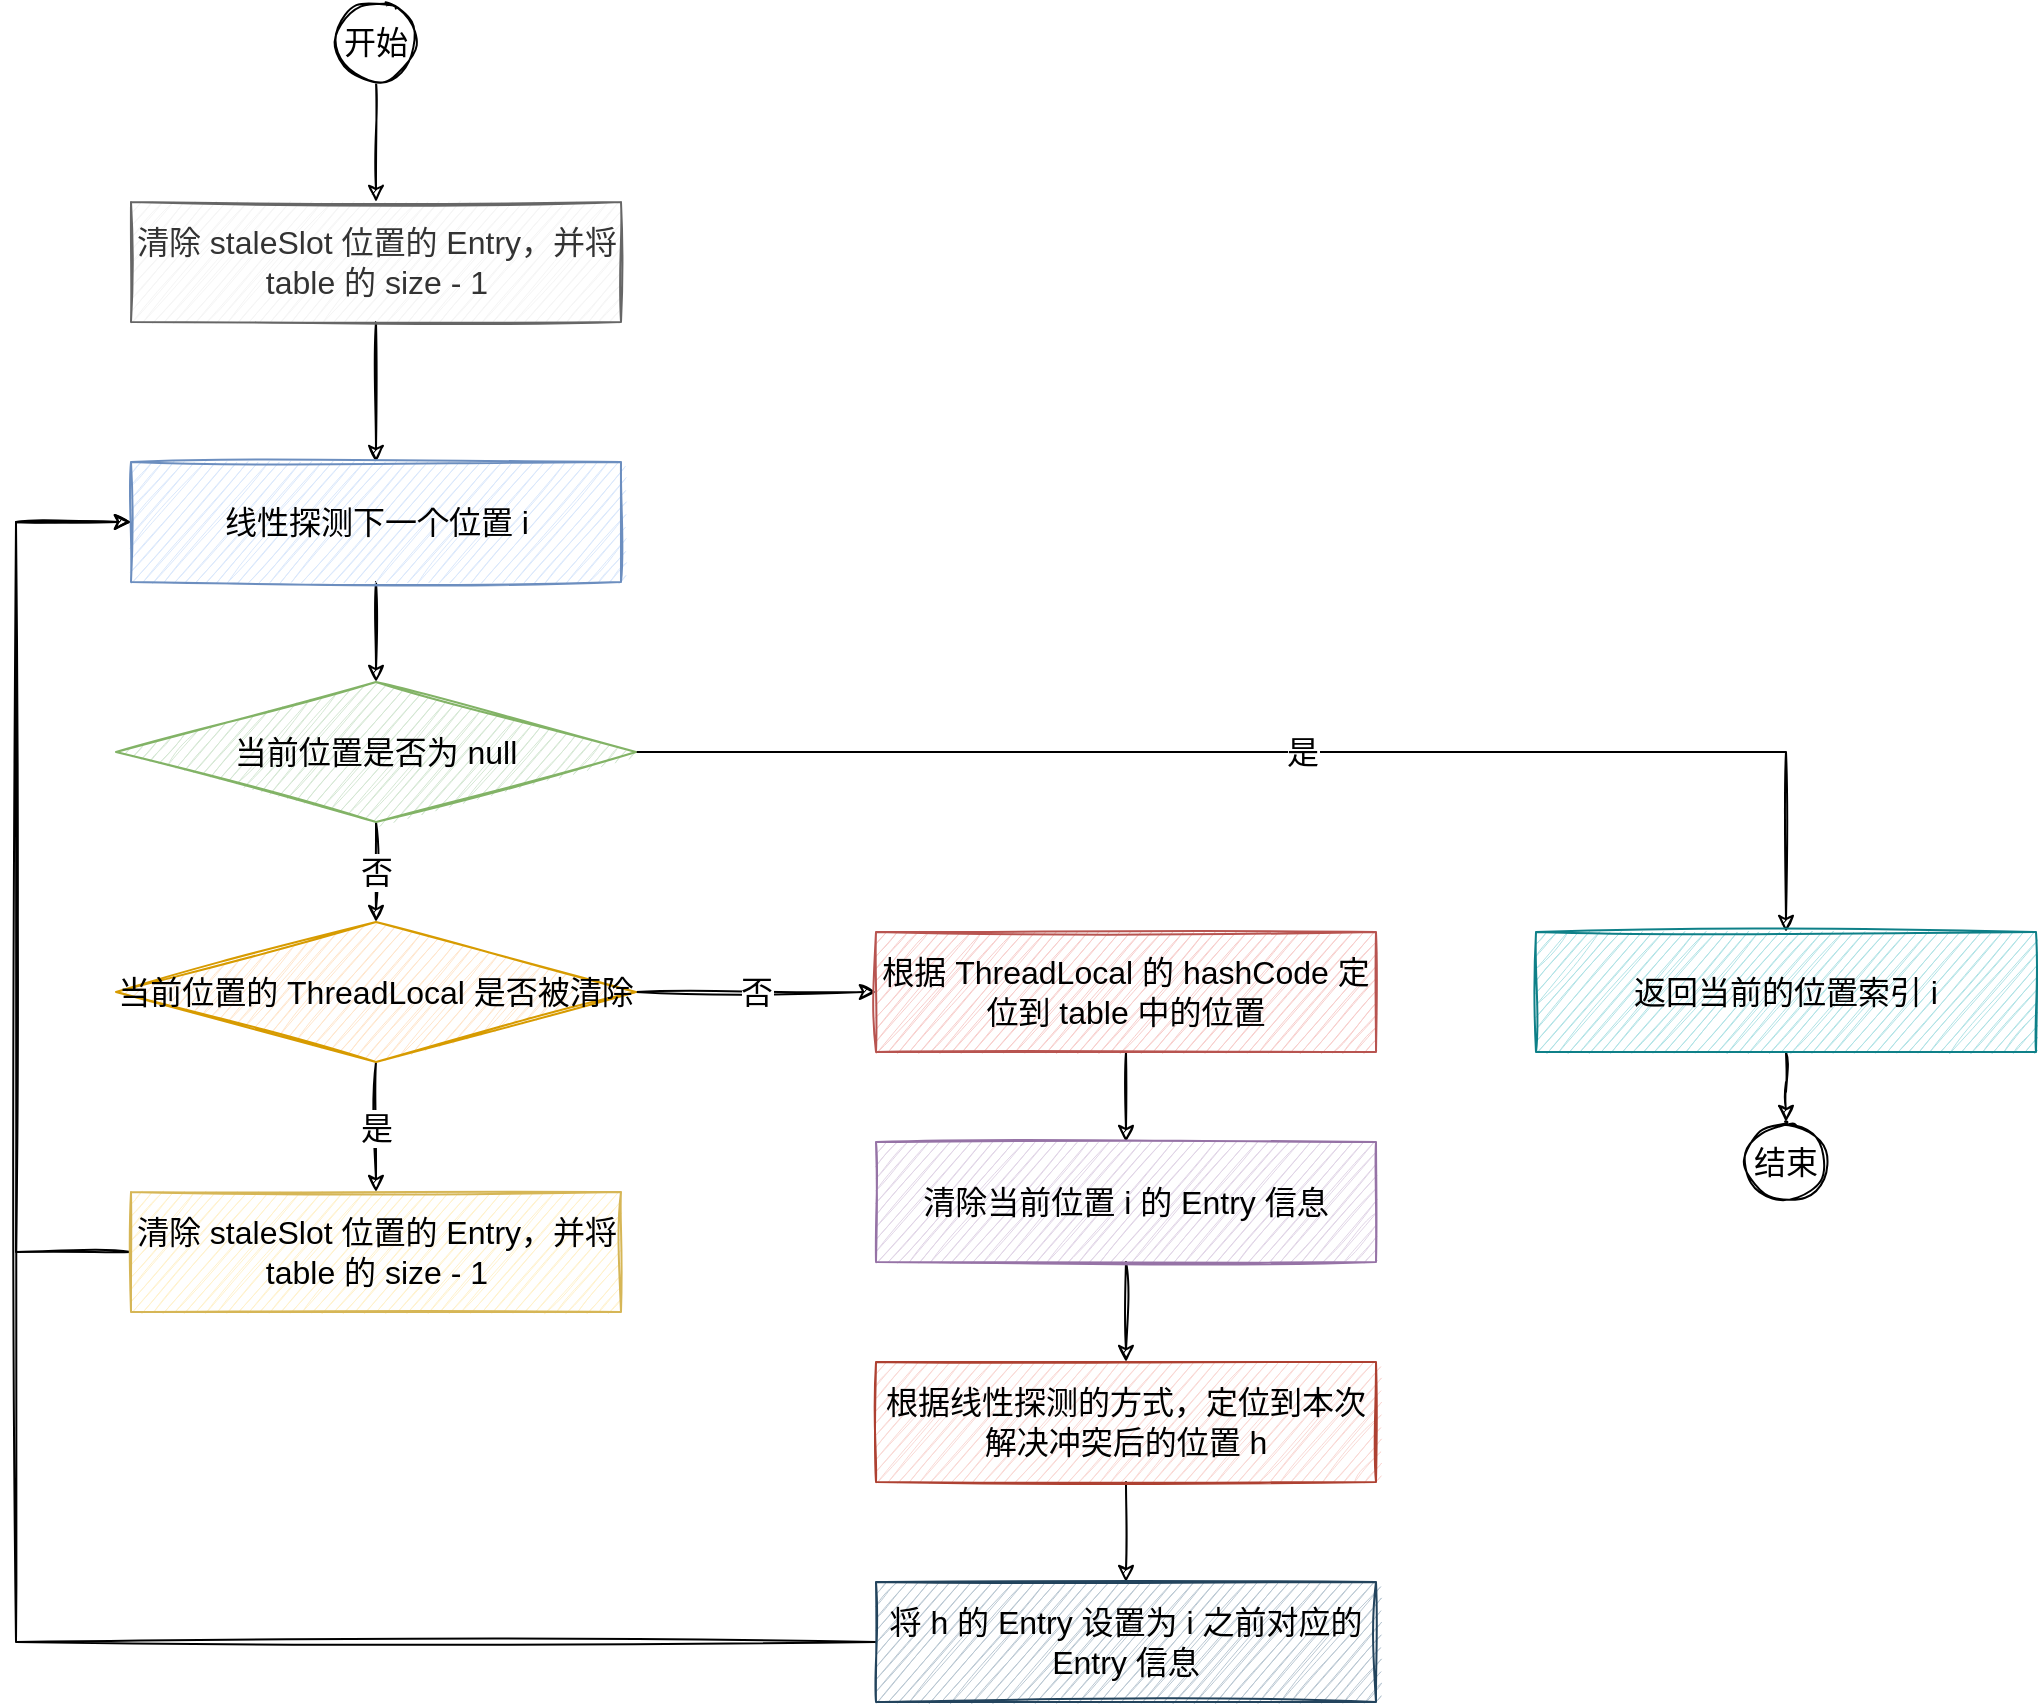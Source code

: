 <mxfile version="20.2.3" type="device"><diagram id="W3YQ3OlkWsbQYoqq0VdL" name="第 1 页"><mxGraphModel dx="2012" dy="732" grid="1" gridSize="10" guides="1" tooltips="1" connect="1" arrows="1" fold="1" page="1" pageScale="1" pageWidth="827" pageHeight="1169" math="0" shadow="0"><root><mxCell id="0"/><mxCell id="1" parent="0"/><mxCell id="dUfCjumS8xFunQ4laNYN-3" style="edgeStyle=orthogonalEdgeStyle;rounded=0;orthogonalLoop=1;jettySize=auto;html=1;exitX=0.5;exitY=1;exitDx=0;exitDy=0;entryX=0.5;entryY=0;entryDx=0;entryDy=0;fontSize=16;sketch=1;" edge="1" parent="1" source="dUfCjumS8xFunQ4laNYN-1" target="dUfCjumS8xFunQ4laNYN-2"><mxGeometry relative="1" as="geometry"/></mxCell><mxCell id="dUfCjumS8xFunQ4laNYN-1" value="开始" style="ellipse;whiteSpace=wrap;html=1;aspect=fixed;fontSize=16;sketch=1;" vertex="1" parent="1"><mxGeometry x="120" y="80" width="40" height="40" as="geometry"/></mxCell><mxCell id="dUfCjumS8xFunQ4laNYN-6" style="edgeStyle=orthogonalEdgeStyle;rounded=0;orthogonalLoop=1;jettySize=auto;html=1;exitX=0.5;exitY=1;exitDx=0;exitDy=0;fontSize=16;sketch=1;" edge="1" parent="1" source="dUfCjumS8xFunQ4laNYN-2" target="dUfCjumS8xFunQ4laNYN-5"><mxGeometry relative="1" as="geometry"/></mxCell><mxCell id="dUfCjumS8xFunQ4laNYN-2" value="清除&amp;nbsp;staleSlot 位置的 Entry，并将 table 的 size - 1" style="rounded=0;whiteSpace=wrap;html=1;fontSize=16;sketch=1;fillColor=#f5f5f5;fontColor=#333333;strokeColor=#666666;" vertex="1" parent="1"><mxGeometry x="17.5" y="180" width="245" height="60" as="geometry"/></mxCell><mxCell id="dUfCjumS8xFunQ4laNYN-13" style="edgeStyle=orthogonalEdgeStyle;rounded=0;orthogonalLoop=1;jettySize=auto;html=1;exitX=0.5;exitY=1;exitDx=0;exitDy=0;entryX=0.5;entryY=0;entryDx=0;entryDy=0;fontSize=16;sketch=1;" edge="1" parent="1" source="dUfCjumS8xFunQ4laNYN-5" target="dUfCjumS8xFunQ4laNYN-12"><mxGeometry relative="1" as="geometry"/></mxCell><mxCell id="dUfCjumS8xFunQ4laNYN-5" value="线性探测下一个位置 i" style="rounded=0;whiteSpace=wrap;html=1;fontSize=16;sketch=1;fillColor=#dae8fc;strokeColor=#6c8ebf;" vertex="1" parent="1"><mxGeometry x="17.5" y="310" width="245" height="60" as="geometry"/></mxCell><mxCell id="dUfCjumS8xFunQ4laNYN-10" value="是" style="edgeStyle=orthogonalEdgeStyle;rounded=0;orthogonalLoop=1;jettySize=auto;html=1;exitX=0.5;exitY=1;exitDx=0;exitDy=0;entryX=0.5;entryY=0;entryDx=0;entryDy=0;fontSize=16;sketch=1;" edge="1" parent="1" source="dUfCjumS8xFunQ4laNYN-7" target="dUfCjumS8xFunQ4laNYN-9"><mxGeometry relative="1" as="geometry"/></mxCell><mxCell id="dUfCjumS8xFunQ4laNYN-19" value="否" style="edgeStyle=orthogonalEdgeStyle;rounded=0;orthogonalLoop=1;jettySize=auto;html=1;exitX=1;exitY=0.5;exitDx=0;exitDy=0;entryX=0;entryY=0.5;entryDx=0;entryDy=0;fontSize=16;sketch=1;" edge="1" parent="1" source="dUfCjumS8xFunQ4laNYN-7" target="dUfCjumS8xFunQ4laNYN-16"><mxGeometry relative="1" as="geometry"/></mxCell><mxCell id="dUfCjumS8xFunQ4laNYN-7" value="当前位置的 ThreadLocal 是否被清除" style="rhombus;whiteSpace=wrap;html=1;fontSize=16;sketch=1;fillColor=#ffe6cc;strokeColor=#d79b00;" vertex="1" parent="1"><mxGeometry x="10" y="540" width="260" height="70" as="geometry"/></mxCell><mxCell id="dUfCjumS8xFunQ4laNYN-15" style="edgeStyle=orthogonalEdgeStyle;rounded=0;orthogonalLoop=1;jettySize=auto;html=1;exitX=0;exitY=0.5;exitDx=0;exitDy=0;entryX=0;entryY=0.5;entryDx=0;entryDy=0;fontSize=16;sketch=1;" edge="1" parent="1" source="dUfCjumS8xFunQ4laNYN-9" target="dUfCjumS8xFunQ4laNYN-5"><mxGeometry relative="1" as="geometry"><Array as="points"><mxPoint x="-40" y="705"/><mxPoint x="-40" y="340"/></Array></mxGeometry></mxCell><mxCell id="dUfCjumS8xFunQ4laNYN-9" value="清除&amp;nbsp;staleSlot 位置的 Entry，并将 table 的 size - 1" style="rounded=0;whiteSpace=wrap;html=1;fontSize=16;sketch=1;fillColor=#fff2cc;strokeColor=#d6b656;" vertex="1" parent="1"><mxGeometry x="17.5" y="675" width="245" height="60" as="geometry"/></mxCell><mxCell id="dUfCjumS8xFunQ4laNYN-14" value="否" style="edgeStyle=orthogonalEdgeStyle;rounded=0;orthogonalLoop=1;jettySize=auto;html=1;exitX=0.5;exitY=1;exitDx=0;exitDy=0;entryX=0.5;entryY=0;entryDx=0;entryDy=0;fontSize=16;sketch=1;" edge="1" parent="1" source="dUfCjumS8xFunQ4laNYN-12" target="dUfCjumS8xFunQ4laNYN-7"><mxGeometry relative="1" as="geometry"/></mxCell><mxCell id="dUfCjumS8xFunQ4laNYN-26" value="是" style="edgeStyle=orthogonalEdgeStyle;rounded=0;orthogonalLoop=1;jettySize=auto;html=1;exitX=1;exitY=0.5;exitDx=0;exitDy=0;fontSize=16;sketch=1;" edge="1" parent="1" source="dUfCjumS8xFunQ4laNYN-12" target="dUfCjumS8xFunQ4laNYN-25"><mxGeometry relative="1" as="geometry"/></mxCell><mxCell id="dUfCjumS8xFunQ4laNYN-12" value="当前位置是否为 null" style="rhombus;whiteSpace=wrap;html=1;fontSize=16;sketch=1;fillColor=#d5e8d4;strokeColor=#82b366;" vertex="1" parent="1"><mxGeometry x="10" y="420" width="260" height="70" as="geometry"/></mxCell><mxCell id="dUfCjumS8xFunQ4laNYN-20" style="edgeStyle=orthogonalEdgeStyle;rounded=0;orthogonalLoop=1;jettySize=auto;html=1;exitX=0.5;exitY=1;exitDx=0;exitDy=0;entryX=0.5;entryY=0;entryDx=0;entryDy=0;fontSize=16;sketch=1;" edge="1" parent="1" source="dUfCjumS8xFunQ4laNYN-16" target="dUfCjumS8xFunQ4laNYN-18"><mxGeometry relative="1" as="geometry"/></mxCell><mxCell id="dUfCjumS8xFunQ4laNYN-16" value="根据 ThreadLocal 的 hashCode 定位到 table 中的位置" style="rounded=0;whiteSpace=wrap;html=1;fontSize=16;sketch=1;fillColor=#f8cecc;strokeColor=#b85450;" vertex="1" parent="1"><mxGeometry x="390" y="545" width="250" height="60" as="geometry"/></mxCell><mxCell id="dUfCjumS8xFunQ4laNYN-23" style="edgeStyle=orthogonalEdgeStyle;rounded=0;orthogonalLoop=1;jettySize=auto;html=1;exitX=0.5;exitY=1;exitDx=0;exitDy=0;entryX=0.5;entryY=0;entryDx=0;entryDy=0;fontSize=16;sketch=1;" edge="1" parent="1" source="dUfCjumS8xFunQ4laNYN-17" target="dUfCjumS8xFunQ4laNYN-22"><mxGeometry relative="1" as="geometry"/></mxCell><mxCell id="dUfCjumS8xFunQ4laNYN-17" value="根据线性探测的方式，定位到本次解决冲突后的位置 h" style="rounded=0;whiteSpace=wrap;html=1;fontSize=16;sketch=1;fillColor=#fad9d5;strokeColor=#ae4132;" vertex="1" parent="1"><mxGeometry x="390" y="760" width="250" height="60" as="geometry"/></mxCell><mxCell id="dUfCjumS8xFunQ4laNYN-21" style="edgeStyle=orthogonalEdgeStyle;rounded=0;orthogonalLoop=1;jettySize=auto;html=1;exitX=0.5;exitY=1;exitDx=0;exitDy=0;fontSize=16;sketch=1;" edge="1" parent="1" source="dUfCjumS8xFunQ4laNYN-18" target="dUfCjumS8xFunQ4laNYN-17"><mxGeometry relative="1" as="geometry"/></mxCell><mxCell id="dUfCjumS8xFunQ4laNYN-18" value="清除当前位置 i 的 Entry 信息" style="rounded=0;whiteSpace=wrap;html=1;fontSize=16;sketch=1;fillColor=#e1d5e7;strokeColor=#9673a6;" vertex="1" parent="1"><mxGeometry x="390" y="650" width="250" height="60" as="geometry"/></mxCell><mxCell id="dUfCjumS8xFunQ4laNYN-24" style="edgeStyle=orthogonalEdgeStyle;rounded=0;orthogonalLoop=1;jettySize=auto;html=1;exitX=0;exitY=0.5;exitDx=0;exitDy=0;entryX=0;entryY=0.5;entryDx=0;entryDy=0;fontSize=16;sketch=1;" edge="1" parent="1" source="dUfCjumS8xFunQ4laNYN-22" target="dUfCjumS8xFunQ4laNYN-5"><mxGeometry relative="1" as="geometry"><Array as="points"><mxPoint x="-40" y="900"/><mxPoint x="-40" y="340"/></Array></mxGeometry></mxCell><mxCell id="dUfCjumS8xFunQ4laNYN-22" value="将 h 的 Entry 设置为 i 之前对应的 Entry 信息" style="rounded=0;whiteSpace=wrap;html=1;fontSize=16;sketch=1;fillColor=#bac8d3;strokeColor=#23445d;" vertex="1" parent="1"><mxGeometry x="390" y="870" width="250" height="60" as="geometry"/></mxCell><mxCell id="dUfCjumS8xFunQ4laNYN-28" style="edgeStyle=orthogonalEdgeStyle;rounded=0;orthogonalLoop=1;jettySize=auto;html=1;exitX=0.5;exitY=1;exitDx=0;exitDy=0;fontSize=16;sketch=1;" edge="1" parent="1" source="dUfCjumS8xFunQ4laNYN-25" target="dUfCjumS8xFunQ4laNYN-27"><mxGeometry relative="1" as="geometry"/></mxCell><mxCell id="dUfCjumS8xFunQ4laNYN-25" value="返回当前的位置索引 i" style="rounded=0;whiteSpace=wrap;html=1;fontSize=16;sketch=1;fillColor=#b0e3e6;strokeColor=#0e8088;" vertex="1" parent="1"><mxGeometry x="720" y="545" width="250" height="60" as="geometry"/></mxCell><mxCell id="dUfCjumS8xFunQ4laNYN-27" value="结束" style="ellipse;whiteSpace=wrap;html=1;aspect=fixed;fontSize=16;sketch=1;" vertex="1" parent="1"><mxGeometry x="825" y="640" width="40" height="40" as="geometry"/></mxCell></root></mxGraphModel></diagram></mxfile>